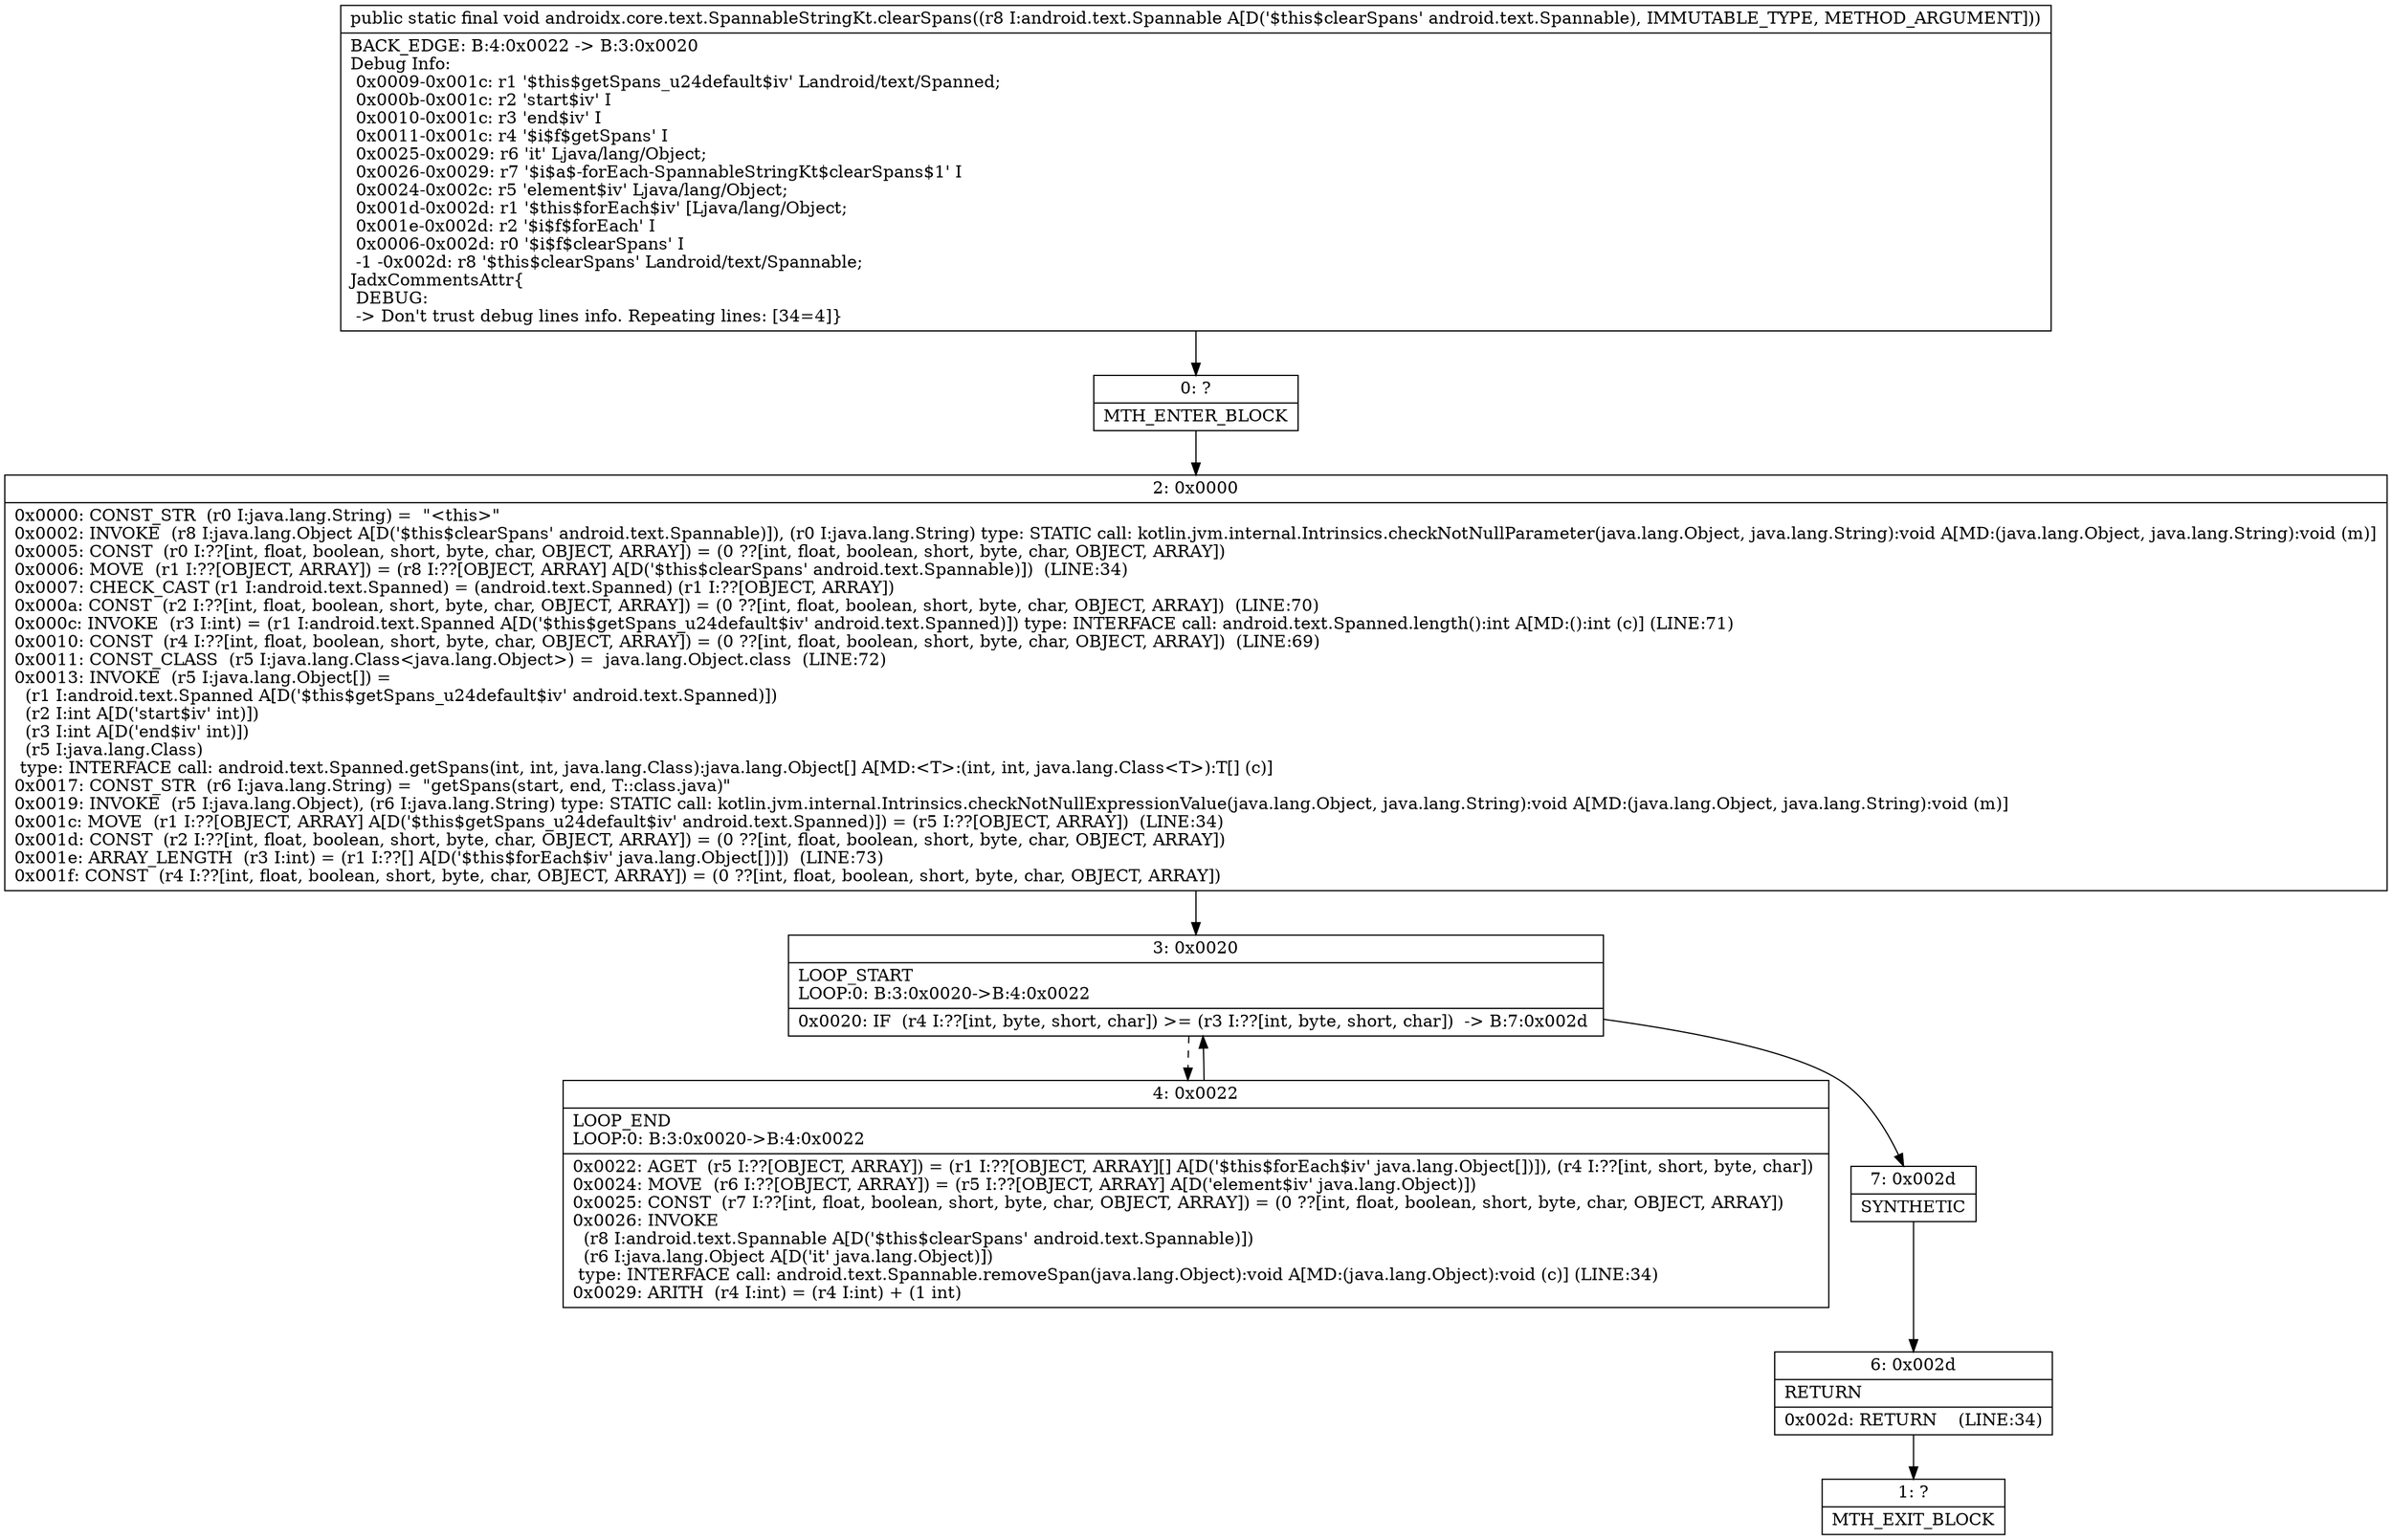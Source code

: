 digraph "CFG forandroidx.core.text.SpannableStringKt.clearSpans(Landroid\/text\/Spannable;)V" {
Node_0 [shape=record,label="{0\:\ ?|MTH_ENTER_BLOCK\l}"];
Node_2 [shape=record,label="{2\:\ 0x0000|0x0000: CONST_STR  (r0 I:java.lang.String) =  \"\<this\>\" \l0x0002: INVOKE  (r8 I:java.lang.Object A[D('$this$clearSpans' android.text.Spannable)]), (r0 I:java.lang.String) type: STATIC call: kotlin.jvm.internal.Intrinsics.checkNotNullParameter(java.lang.Object, java.lang.String):void A[MD:(java.lang.Object, java.lang.String):void (m)]\l0x0005: CONST  (r0 I:??[int, float, boolean, short, byte, char, OBJECT, ARRAY]) = (0 ??[int, float, boolean, short, byte, char, OBJECT, ARRAY]) \l0x0006: MOVE  (r1 I:??[OBJECT, ARRAY]) = (r8 I:??[OBJECT, ARRAY] A[D('$this$clearSpans' android.text.Spannable)])  (LINE:34)\l0x0007: CHECK_CAST (r1 I:android.text.Spanned) = (android.text.Spanned) (r1 I:??[OBJECT, ARRAY]) \l0x000a: CONST  (r2 I:??[int, float, boolean, short, byte, char, OBJECT, ARRAY]) = (0 ??[int, float, boolean, short, byte, char, OBJECT, ARRAY])  (LINE:70)\l0x000c: INVOKE  (r3 I:int) = (r1 I:android.text.Spanned A[D('$this$getSpans_u24default$iv' android.text.Spanned)]) type: INTERFACE call: android.text.Spanned.length():int A[MD:():int (c)] (LINE:71)\l0x0010: CONST  (r4 I:??[int, float, boolean, short, byte, char, OBJECT, ARRAY]) = (0 ??[int, float, boolean, short, byte, char, OBJECT, ARRAY])  (LINE:69)\l0x0011: CONST_CLASS  (r5 I:java.lang.Class\<java.lang.Object\>) =  java.lang.Object.class  (LINE:72)\l0x0013: INVOKE  (r5 I:java.lang.Object[]) = \l  (r1 I:android.text.Spanned A[D('$this$getSpans_u24default$iv' android.text.Spanned)])\l  (r2 I:int A[D('start$iv' int)])\l  (r3 I:int A[D('end$iv' int)])\l  (r5 I:java.lang.Class)\l type: INTERFACE call: android.text.Spanned.getSpans(int, int, java.lang.Class):java.lang.Object[] A[MD:\<T\>:(int, int, java.lang.Class\<T\>):T[] (c)]\l0x0017: CONST_STR  (r6 I:java.lang.String) =  \"getSpans(start, end, T::class.java)\" \l0x0019: INVOKE  (r5 I:java.lang.Object), (r6 I:java.lang.String) type: STATIC call: kotlin.jvm.internal.Intrinsics.checkNotNullExpressionValue(java.lang.Object, java.lang.String):void A[MD:(java.lang.Object, java.lang.String):void (m)]\l0x001c: MOVE  (r1 I:??[OBJECT, ARRAY] A[D('$this$getSpans_u24default$iv' android.text.Spanned)]) = (r5 I:??[OBJECT, ARRAY])  (LINE:34)\l0x001d: CONST  (r2 I:??[int, float, boolean, short, byte, char, OBJECT, ARRAY]) = (0 ??[int, float, boolean, short, byte, char, OBJECT, ARRAY]) \l0x001e: ARRAY_LENGTH  (r3 I:int) = (r1 I:??[] A[D('$this$forEach$iv' java.lang.Object[])])  (LINE:73)\l0x001f: CONST  (r4 I:??[int, float, boolean, short, byte, char, OBJECT, ARRAY]) = (0 ??[int, float, boolean, short, byte, char, OBJECT, ARRAY]) \l}"];
Node_3 [shape=record,label="{3\:\ 0x0020|LOOP_START\lLOOP:0: B:3:0x0020\-\>B:4:0x0022\l|0x0020: IF  (r4 I:??[int, byte, short, char]) \>= (r3 I:??[int, byte, short, char])  \-\> B:7:0x002d \l}"];
Node_4 [shape=record,label="{4\:\ 0x0022|LOOP_END\lLOOP:0: B:3:0x0020\-\>B:4:0x0022\l|0x0022: AGET  (r5 I:??[OBJECT, ARRAY]) = (r1 I:??[OBJECT, ARRAY][] A[D('$this$forEach$iv' java.lang.Object[])]), (r4 I:??[int, short, byte, char]) \l0x0024: MOVE  (r6 I:??[OBJECT, ARRAY]) = (r5 I:??[OBJECT, ARRAY] A[D('element$iv' java.lang.Object)]) \l0x0025: CONST  (r7 I:??[int, float, boolean, short, byte, char, OBJECT, ARRAY]) = (0 ??[int, float, boolean, short, byte, char, OBJECT, ARRAY]) \l0x0026: INVOKE  \l  (r8 I:android.text.Spannable A[D('$this$clearSpans' android.text.Spannable)])\l  (r6 I:java.lang.Object A[D('it' java.lang.Object)])\l type: INTERFACE call: android.text.Spannable.removeSpan(java.lang.Object):void A[MD:(java.lang.Object):void (c)] (LINE:34)\l0x0029: ARITH  (r4 I:int) = (r4 I:int) + (1 int) \l}"];
Node_7 [shape=record,label="{7\:\ 0x002d|SYNTHETIC\l}"];
Node_6 [shape=record,label="{6\:\ 0x002d|RETURN\l|0x002d: RETURN    (LINE:34)\l}"];
Node_1 [shape=record,label="{1\:\ ?|MTH_EXIT_BLOCK\l}"];
MethodNode[shape=record,label="{public static final void androidx.core.text.SpannableStringKt.clearSpans((r8 I:android.text.Spannable A[D('$this$clearSpans' android.text.Spannable), IMMUTABLE_TYPE, METHOD_ARGUMENT]))  | BACK_EDGE: B:4:0x0022 \-\> B:3:0x0020\lDebug Info:\l  0x0009\-0x001c: r1 '$this$getSpans_u24default$iv' Landroid\/text\/Spanned;\l  0x000b\-0x001c: r2 'start$iv' I\l  0x0010\-0x001c: r3 'end$iv' I\l  0x0011\-0x001c: r4 '$i$f$getSpans' I\l  0x0025\-0x0029: r6 'it' Ljava\/lang\/Object;\l  0x0026\-0x0029: r7 '$i$a$\-forEach\-SpannableStringKt$clearSpans$1' I\l  0x0024\-0x002c: r5 'element$iv' Ljava\/lang\/Object;\l  0x001d\-0x002d: r1 '$this$forEach$iv' [Ljava\/lang\/Object;\l  0x001e\-0x002d: r2 '$i$f$forEach' I\l  0x0006\-0x002d: r0 '$i$f$clearSpans' I\l  \-1 \-0x002d: r8 '$this$clearSpans' Landroid\/text\/Spannable;\lJadxCommentsAttr\{\l DEBUG: \l \-\> Don't trust debug lines info. Repeating lines: [34=4]\}\l}"];
MethodNode -> Node_0;Node_0 -> Node_2;
Node_2 -> Node_3;
Node_3 -> Node_4[style=dashed];
Node_3 -> Node_7;
Node_4 -> Node_3;
Node_7 -> Node_6;
Node_6 -> Node_1;
}

